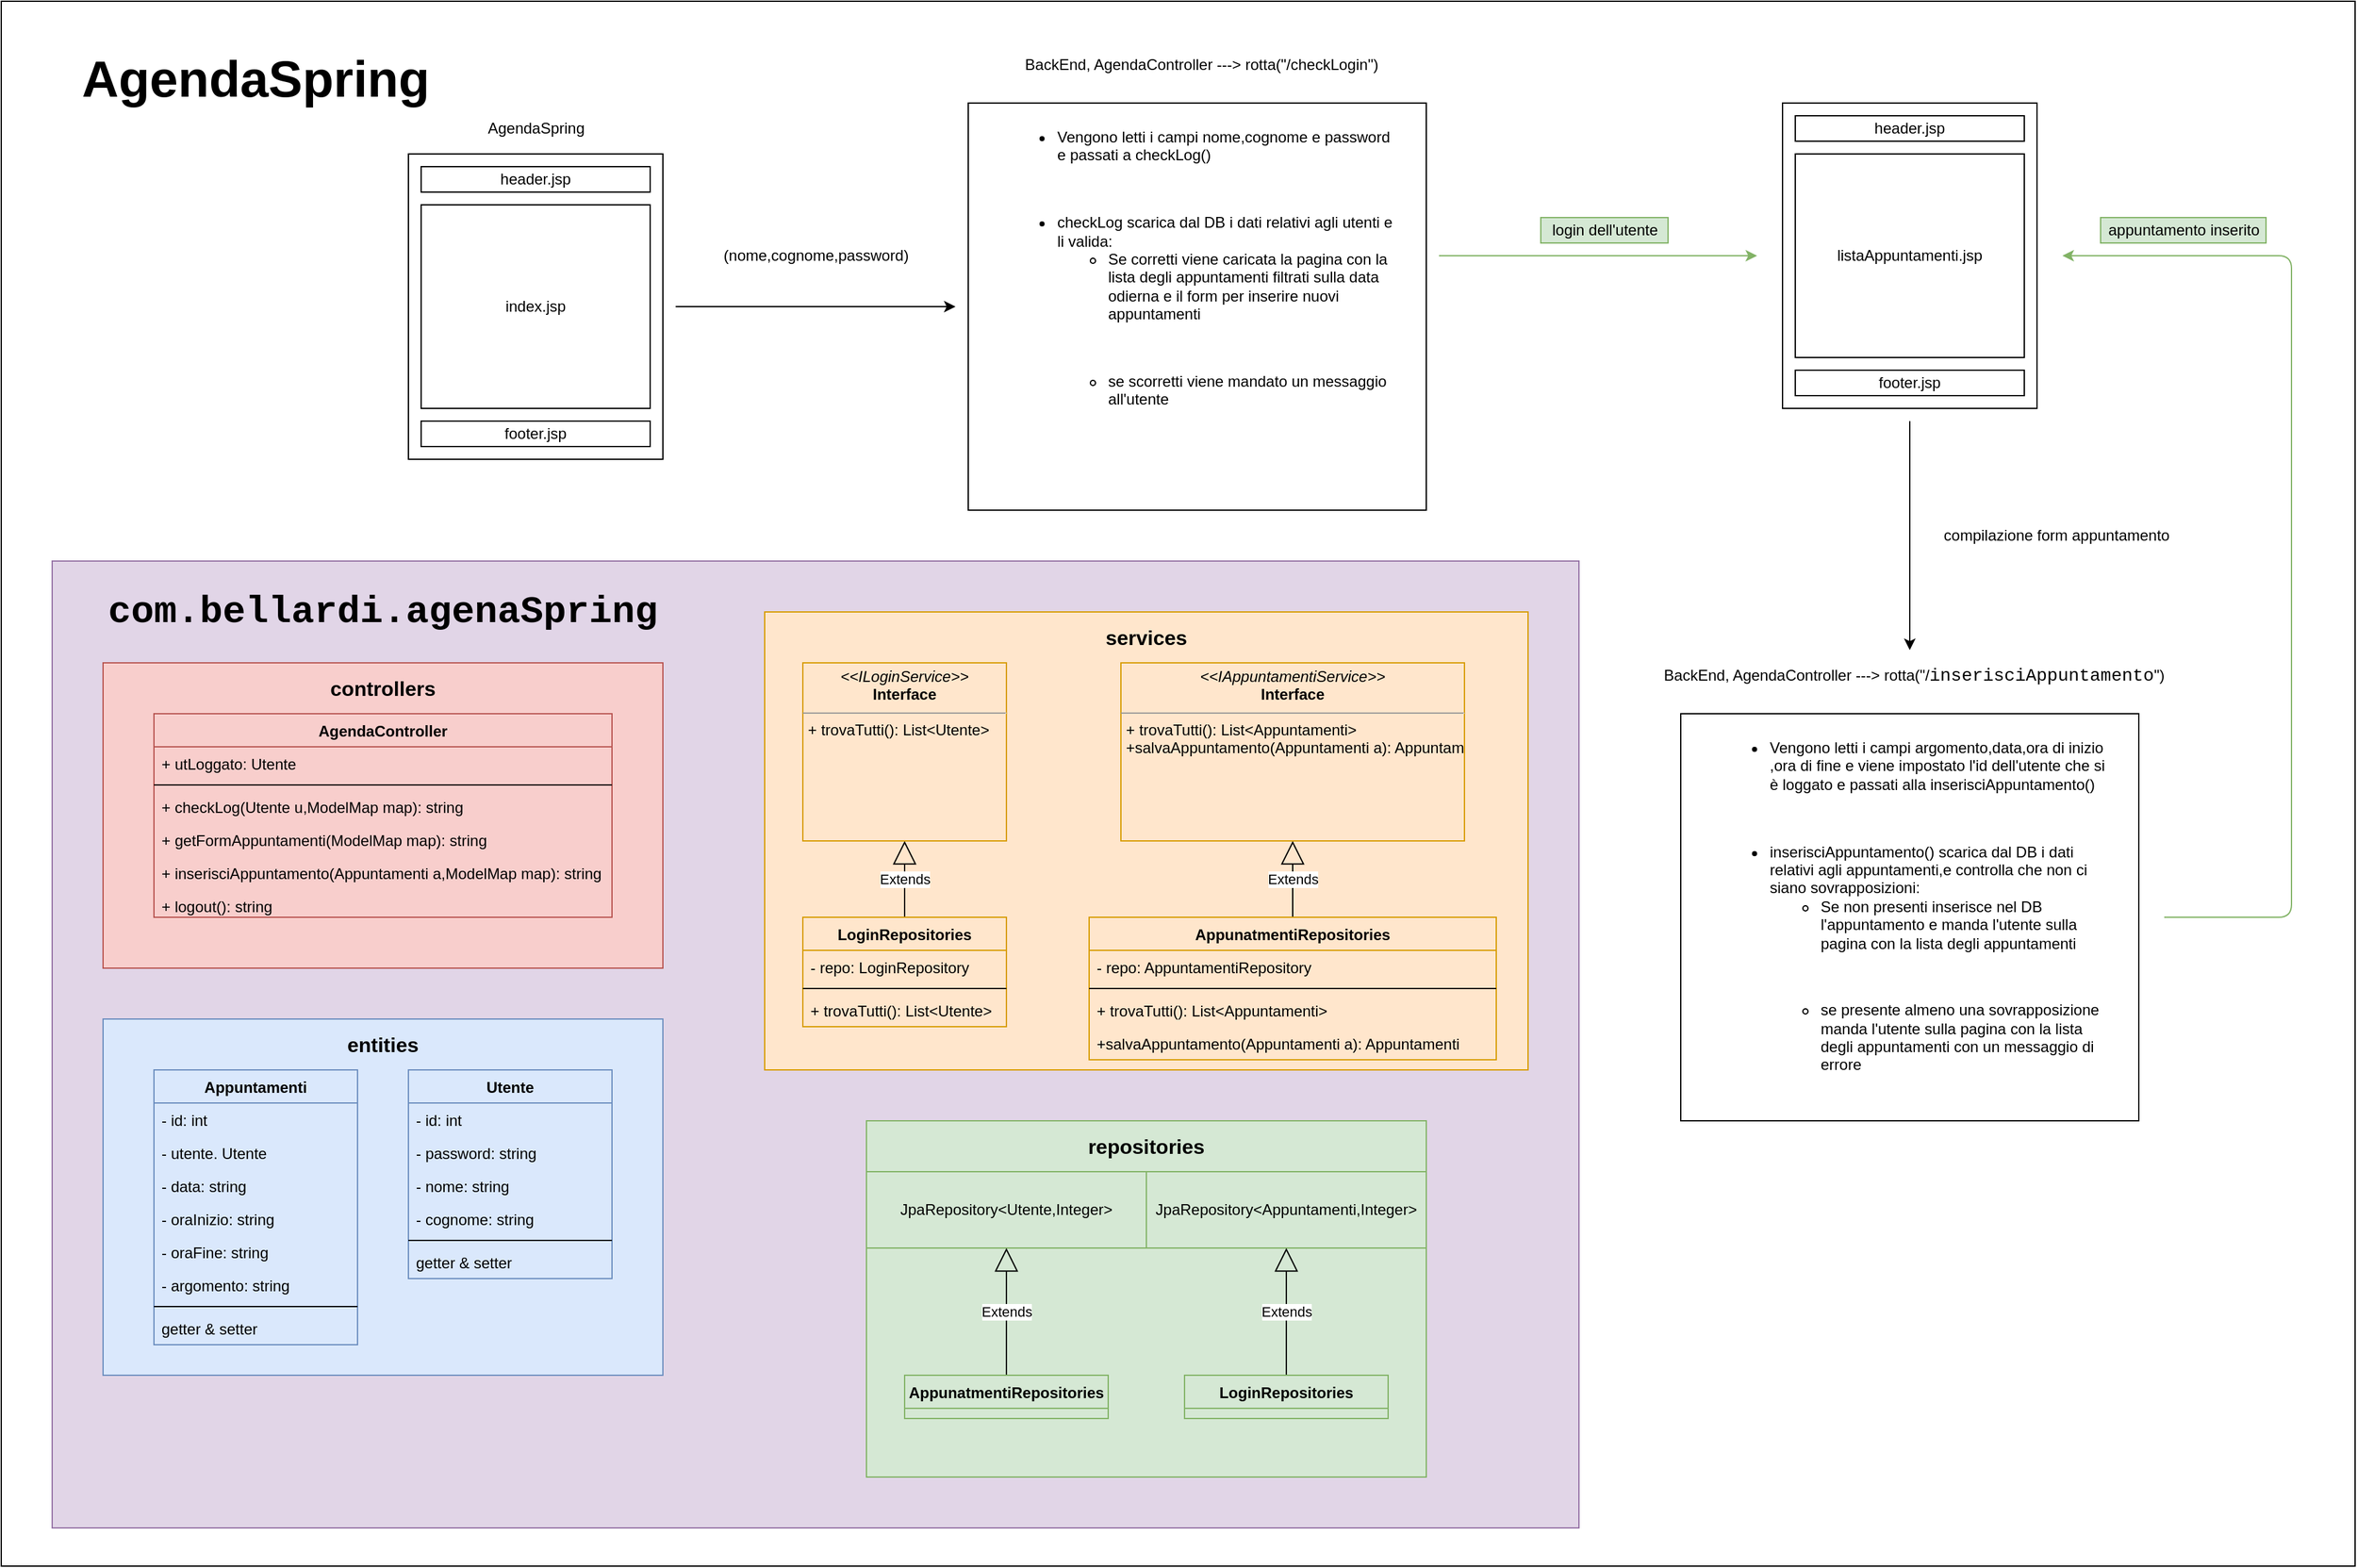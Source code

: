 <mxfile version="12.9.14" type="device"><diagram id="p0zUjy1ippMnOceLjhGQ" name="Page-1"><mxGraphModel dx="4382" dy="3074" grid="1" gridSize="10" guides="1" tooltips="1" connect="1" arrows="1" fold="1" page="1" pageScale="1" pageWidth="827" pageHeight="1169" math="0" shadow="0"><root><mxCell id="0"/><mxCell id="1" parent="0"/><mxCell id="yrVdDRFFB078WQzhiDQg-128" value="" style="rounded=0;whiteSpace=wrap;html=1;" vertex="1" parent="1"><mxGeometry x="-240" y="-80" width="1850" height="1230" as="geometry"/></mxCell><mxCell id="yrVdDRFFB078WQzhiDQg-126" value="" style="rounded=0;whiteSpace=wrap;html=1;fillColor=#e1d5e7;strokeColor=#9673a6;" vertex="1" parent="1"><mxGeometry x="-200" y="360" width="1200" height="760" as="geometry"/></mxCell><mxCell id="yrVdDRFFB078WQzhiDQg-97" value="" style="rounded=0;whiteSpace=wrap;html=1;fillColor=#ffe6cc;strokeColor=#d79b00;" vertex="1" parent="1"><mxGeometry x="360" y="400" width="600" height="360" as="geometry"/></mxCell><mxCell id="yrVdDRFFB078WQzhiDQg-84" value="" style="rounded=0;whiteSpace=wrap;html=1;fillColor=#dae8fc;strokeColor=#6c8ebf;" vertex="1" parent="1"><mxGeometry x="-160" y="720" width="440" height="240" as="geometry"/></mxCell><mxCell id="yrVdDRFFB078WQzhiDQg-83" value="" style="rounded=0;whiteSpace=wrap;html=1;fillColor=#f8cecc;strokeColor=#b85450;" vertex="1" parent="1"><mxGeometry x="-160" y="440" width="440" height="240" as="geometry"/></mxCell><mxCell id="yrVdDRFFB078WQzhiDQg-63" value="" style="rounded=0;whiteSpace=wrap;html=1;fillColor=#dae8fc;strokeColor=#6c8ebf;" vertex="1" parent="1"><mxGeometry x="-160" y="720" width="440" height="280" as="geometry"/></mxCell><mxCell id="yrVdDRFFB078WQzhiDQg-30" value="" style="rounded=0;whiteSpace=wrap;html=1;" vertex="1" parent="1"><mxGeometry x="1080" y="480" width="360" height="320" as="geometry"/></mxCell><mxCell id="yrVdDRFFB078WQzhiDQg-1" value="" style="rounded=0;whiteSpace=wrap;html=1;" vertex="1" parent="1"><mxGeometry x="80" y="40" width="200" height="240" as="geometry"/></mxCell><mxCell id="yrVdDRFFB078WQzhiDQg-2" value="header.jsp" style="rounded=0;whiteSpace=wrap;html=1;" vertex="1" parent="1"><mxGeometry x="90" y="50" width="180" height="20" as="geometry"/></mxCell><mxCell id="yrVdDRFFB078WQzhiDQg-3" value="footer.jsp" style="rounded=0;whiteSpace=wrap;html=1;" vertex="1" parent="1"><mxGeometry x="90" y="250" width="180" height="20" as="geometry"/></mxCell><mxCell id="yrVdDRFFB078WQzhiDQg-4" value="index.jsp" style="rounded=0;whiteSpace=wrap;html=1;" vertex="1" parent="1"><mxGeometry x="90" y="80" width="180" height="160" as="geometry"/></mxCell><mxCell id="yrVdDRFFB078WQzhiDQg-5" value="AgendaSpring" style="text;html=1;align=center;verticalAlign=middle;resizable=0;points=[];autosize=1;" vertex="1" parent="1"><mxGeometry x="135" y="10" width="90" height="20" as="geometry"/></mxCell><mxCell id="yrVdDRFFB078WQzhiDQg-7" value="login dell'utente" style="text;html=1;align=center;verticalAlign=middle;resizable=0;points=[];autosize=1;fillColor=#d5e8d4;strokeColor=#82b366;" vertex="1" parent="1"><mxGeometry x="970" y="90" width="100" height="20" as="geometry"/></mxCell><mxCell id="yrVdDRFFB078WQzhiDQg-8" value="" style="rounded=0;whiteSpace=wrap;html=1;" vertex="1" parent="1"><mxGeometry x="1160" width="200" height="240" as="geometry"/></mxCell><mxCell id="yrVdDRFFB078WQzhiDQg-9" value="header.jsp" style="rounded=0;whiteSpace=wrap;html=1;" vertex="1" parent="1"><mxGeometry x="1170" y="10" width="180" height="20" as="geometry"/></mxCell><mxCell id="yrVdDRFFB078WQzhiDQg-10" value="footer.jsp" style="rounded=0;whiteSpace=wrap;html=1;" vertex="1" parent="1"><mxGeometry x="1170" y="210" width="180" height="20" as="geometry"/></mxCell><mxCell id="yrVdDRFFB078WQzhiDQg-11" value="listaAppuntamenti.jsp" style="rounded=0;whiteSpace=wrap;html=1;" vertex="1" parent="1"><mxGeometry x="1170" y="40" width="180" height="160" as="geometry"/></mxCell><mxCell id="yrVdDRFFB078WQzhiDQg-13" value="(nome,cognome,password)" style="text;html=1;align=center;verticalAlign=middle;resizable=0;points=[];autosize=1;" vertex="1" parent="1"><mxGeometry x="320" y="110" width="160" height="20" as="geometry"/></mxCell><mxCell id="yrVdDRFFB078WQzhiDQg-14" value="" style="rounded=0;whiteSpace=wrap;html=1;" vertex="1" parent="1"><mxGeometry x="520" width="360" height="320" as="geometry"/></mxCell><mxCell id="yrVdDRFFB078WQzhiDQg-15" value="BackEnd, AgendaController ---&amp;gt; rotta(&quot;/checkLogin&quot;)" style="text;html=1;align=center;verticalAlign=middle;resizable=0;points=[];autosize=1;" vertex="1" parent="1"><mxGeometry x="557.5" y="-40" width="290" height="20" as="geometry"/></mxCell><mxCell id="yrVdDRFFB078WQzhiDQg-24" value="&lt;ul&gt;&lt;li&gt;Vengono letti i campi nome,cognome e password e passati a checkLog()&lt;/li&gt;&lt;/ul&gt;&lt;div&gt;&lt;br&gt;&lt;/div&gt;&lt;ul&gt;&lt;li&gt;checkLog scarica dal DB i dati relativi agli utenti e li valida:&lt;/li&gt;&lt;ul&gt;&lt;li&gt;Se corretti viene caricata la pagina con la lista degli appuntamenti filtrati sulla data odierna e il form per inserire nuovi appuntamenti&lt;/li&gt;&lt;/ul&gt;&lt;/ul&gt;&lt;div&gt;&lt;br&gt;&lt;/div&gt;&lt;ul&gt;&lt;ul&gt;&lt;li&gt;se scorretti viene mandato un messaggio all'utente&lt;/li&gt;&lt;/ul&gt;&lt;/ul&gt;&lt;div&gt;&lt;br&gt;&lt;/div&gt;" style="text;html=1;strokeColor=none;fillColor=none;spacing=5;spacingTop=-20;whiteSpace=wrap;overflow=hidden;rounded=0;" vertex="1" parent="1"><mxGeometry x="545" y="18" width="315" height="282" as="geometry"/></mxCell><mxCell id="yrVdDRFFB078WQzhiDQg-26" value="" style="endArrow=classic;html=1;" edge="1" parent="1"><mxGeometry width="50" height="50" relative="1" as="geometry"><mxPoint x="290" y="160" as="sourcePoint"/><mxPoint x="510" y="160" as="targetPoint"/></mxGeometry></mxCell><mxCell id="yrVdDRFFB078WQzhiDQg-27" value="" style="endArrow=classic;html=1;fillColor=#d5e8d4;strokeColor=#82b366;" edge="1" parent="1"><mxGeometry width="50" height="50" relative="1" as="geometry"><mxPoint x="890" y="120" as="sourcePoint"/><mxPoint x="1140" y="120" as="targetPoint"/></mxGeometry></mxCell><mxCell id="yrVdDRFFB078WQzhiDQg-28" value="BackEnd, AgendaController ---&amp;gt; rotta(&quot;/&lt;span style=&quot;font-family: &amp;#34;consolas&amp;#34; , &amp;#34;courier new&amp;#34; , monospace ; font-size: 14px&quot;&gt;inserisciAppuntamento&lt;/span&gt;&quot;)" style="text;html=1;align=center;verticalAlign=middle;resizable=0;points=[];autosize=1;" vertex="1" parent="1"><mxGeometry x="1067.5" y="440" width="390" height="20" as="geometry"/></mxCell><mxCell id="yrVdDRFFB078WQzhiDQg-29" value="&lt;ul&gt;&lt;li&gt;Vengono letti i campi argomento,data,ora di inizio ,ora di fine e viene impostato l'id dell'utente che si è loggato e passati alla inserisciAppuntamento()&lt;/li&gt;&lt;/ul&gt;&lt;div&gt;&lt;br&gt;&lt;/div&gt;&lt;ul&gt;&lt;li&gt;inserisciAppuntamento() scarica dal DB i dati relativi agli appuntamenti,e controlla che non ci siano sovrapposizioni:&lt;/li&gt;&lt;ul&gt;&lt;li&gt;Se non presenti inserisce nel DB l'appuntamento e manda l'utente sulla pagina con la lista degli appuntamenti&lt;/li&gt;&lt;/ul&gt;&lt;/ul&gt;&lt;div&gt;&lt;br&gt;&lt;/div&gt;&lt;ul&gt;&lt;ul&gt;&lt;li&gt;se presente almeno una sovrapposizione manda l'utente sulla pagina con la lista degli appuntamenti con un messaggio di errore&lt;/li&gt;&lt;/ul&gt;&lt;/ul&gt;&lt;div&gt;&lt;br&gt;&lt;/div&gt;" style="text;html=1;strokeColor=none;fillColor=none;spacing=5;spacingTop=-20;whiteSpace=wrap;overflow=hidden;rounded=0;" vertex="1" parent="1"><mxGeometry x="1105" y="498" width="315" height="282" as="geometry"/></mxCell><mxCell id="yrVdDRFFB078WQzhiDQg-31" value="" style="endArrow=classic;html=1;" edge="1" parent="1"><mxGeometry width="50" height="50" relative="1" as="geometry"><mxPoint x="1260" y="250" as="sourcePoint"/><mxPoint x="1260" y="430" as="targetPoint"/></mxGeometry></mxCell><mxCell id="yrVdDRFFB078WQzhiDQg-32" value="compilazione form appuntamento" style="text;html=1;align=center;verticalAlign=middle;resizable=0;points=[];autosize=1;" vertex="1" parent="1"><mxGeometry x="1280" y="330" width="190" height="20" as="geometry"/></mxCell><mxCell id="yrVdDRFFB078WQzhiDQg-33" value="" style="endArrow=classic;html=1;fillColor=#d5e8d4;strokeColor=#82b366;" edge="1" parent="1"><mxGeometry width="50" height="50" relative="1" as="geometry"><mxPoint x="1460" y="640" as="sourcePoint"/><mxPoint x="1380" y="120" as="targetPoint"/><Array as="points"><mxPoint x="1560" y="640"/><mxPoint x="1560" y="120"/></Array></mxGeometry></mxCell><mxCell id="yrVdDRFFB078WQzhiDQg-34" value="appuntamento inserito" style="text;html=1;align=center;verticalAlign=middle;resizable=0;points=[];autosize=1;fillColor=#d5e8d4;strokeColor=#82b366;" vertex="1" parent="1"><mxGeometry x="1410" y="90" width="130" height="20" as="geometry"/></mxCell><mxCell id="yrVdDRFFB078WQzhiDQg-64" value="&lt;b&gt;&lt;font style=&quot;font-size: 16px&quot;&gt;entities&lt;/font&gt;&lt;/b&gt;" style="text;html=1;strokeColor=none;fillColor=none;align=center;verticalAlign=middle;whiteSpace=wrap;rounded=0;" vertex="1" parent="1"><mxGeometry x="-160" y="730" width="440" height="20" as="geometry"/></mxCell><mxCell id="yrVdDRFFB078WQzhiDQg-81" value="" style="rounded=0;whiteSpace=wrap;html=1;fillColor=#d5e8d4;strokeColor=#82b366;" vertex="1" parent="1"><mxGeometry x="440" y="800" width="440" height="280" as="geometry"/></mxCell><mxCell id="yrVdDRFFB078WQzhiDQg-82" value="&lt;b&gt;&lt;font style=&quot;font-size: 16px&quot;&gt;repositories&lt;/font&gt;&lt;/b&gt;" style="text;html=1;strokeColor=none;fillColor=none;align=center;verticalAlign=middle;whiteSpace=wrap;rounded=0;" vertex="1" parent="1"><mxGeometry x="440" y="810" width="440" height="20" as="geometry"/></mxCell><mxCell id="yrVdDRFFB078WQzhiDQg-85" value="&lt;b&gt;&lt;font style=&quot;font-size: 16px&quot;&gt;controllers&lt;/font&gt;&lt;/b&gt;" style="text;html=1;strokeColor=none;fillColor=none;align=center;verticalAlign=middle;whiteSpace=wrap;rounded=0;" vertex="1" parent="1"><mxGeometry x="-160" y="450" width="440" height="20" as="geometry"/></mxCell><mxCell id="yrVdDRFFB078WQzhiDQg-86" value="JpaRepository&amp;lt;Appuntamenti,Integer&amp;gt;" style="rounded=0;whiteSpace=wrap;html=1;fillColor=#d5e8d4;strokeColor=#82b366;" vertex="1" parent="1"><mxGeometry x="660" y="840" width="220" height="60" as="geometry"/></mxCell><mxCell id="yrVdDRFFB078WQzhiDQg-87" value="JpaRepository&amp;lt;Utente,Integer&amp;gt;" style="rounded=0;whiteSpace=wrap;html=1;fillColor=#d5e8d4;strokeColor=#82b366;" vertex="1" parent="1"><mxGeometry x="440" y="840" width="220" height="60" as="geometry"/></mxCell><mxCell id="yrVdDRFFB078WQzhiDQg-88" value="Extends" style="endArrow=block;endSize=16;endFill=0;html=1;exitX=0.5;exitY=0;exitDx=0;exitDy=0;entryX=0.5;entryY=1;entryDx=0;entryDy=0;" edge="1" parent="1" source="yrVdDRFFB078WQzhiDQg-72" target="yrVdDRFFB078WQzhiDQg-87"><mxGeometry width="160" relative="1" as="geometry"><mxPoint x="580" y="890" as="sourcePoint"/><mxPoint x="740" y="890" as="targetPoint"/></mxGeometry></mxCell><mxCell id="yrVdDRFFB078WQzhiDQg-89" value="Extends" style="endArrow=block;endSize=16;endFill=0;html=1;exitX=0.5;exitY=0;exitDx=0;exitDy=0;entryX=0.5;entryY=1;entryDx=0;entryDy=0;" edge="1" parent="1" source="yrVdDRFFB078WQzhiDQg-65" target="yrVdDRFFB078WQzhiDQg-86"><mxGeometry width="160" relative="1" as="geometry"><mxPoint x="760" y="950" as="sourcePoint"/><mxPoint x="765.38" y="898.86" as="targetPoint"/></mxGeometry></mxCell><mxCell id="yrVdDRFFB078WQzhiDQg-91" value="Extends" style="endArrow=block;endSize=16;endFill=0;html=1;exitX=0.5;exitY=0;exitDx=0;exitDy=0;entryX=0.5;entryY=1;entryDx=0;entryDy=0;entryPerimeter=0;" edge="1" source="yrVdDRFFB078WQzhiDQg-117" target="yrVdDRFFB078WQzhiDQg-105" parent="1"><mxGeometry width="160" relative="1" as="geometry"><mxPoint x="470" y="680" as="sourcePoint"/><mxPoint x="470" y="500" as="targetPoint"/></mxGeometry></mxCell><mxCell id="yrVdDRFFB078WQzhiDQg-92" value="Extends" style="endArrow=block;endSize=16;endFill=0;html=1;" edge="1" source="yrVdDRFFB078WQzhiDQg-108" target="yrVdDRFFB078WQzhiDQg-106" parent="1"><mxGeometry width="160" relative="1" as="geometry"><mxPoint x="775" y="650" as="sourcePoint"/><mxPoint x="690" y="500" as="targetPoint"/></mxGeometry></mxCell><mxCell id="yrVdDRFFB078WQzhiDQg-95" value="&lt;b&gt;&lt;font style=&quot;font-size: 16px&quot;&gt;services&lt;/font&gt;&lt;/b&gt;" style="text;html=1;strokeColor=none;fillColor=none;align=center;verticalAlign=middle;whiteSpace=wrap;rounded=0;" vertex="1" parent="1"><mxGeometry x="360" y="410" width="600" height="20" as="geometry"/></mxCell><mxCell id="yrVdDRFFB078WQzhiDQg-105" value="&lt;p style=&quot;margin: 0px ; margin-top: 4px ; text-align: center&quot;&gt;&lt;i&gt;&amp;lt;&amp;lt;ILoginService&amp;gt;&amp;gt;&lt;/i&gt;&lt;br&gt;&lt;b&gt;Interface&lt;/b&gt;&lt;/p&gt;&lt;hr size=&quot;1&quot;&gt;&lt;p style=&quot;margin: 0px ; margin-left: 4px&quot;&gt;+ trovaTutti(): List&amp;lt;Utente&amp;gt;&lt;br&gt;&lt;/p&gt;" style="verticalAlign=top;align=left;overflow=fill;fontSize=12;fontFamily=Helvetica;html=1;fillColor=#ffe6cc;strokeColor=#d79b00;" vertex="1" parent="1"><mxGeometry x="390" y="440" width="160" height="140" as="geometry"/></mxCell><mxCell id="yrVdDRFFB078WQzhiDQg-106" value="&lt;p style=&quot;margin: 0px ; margin-top: 4px ; text-align: center&quot;&gt;&lt;i&gt;&amp;lt;&amp;lt;IAppuntamentiService&amp;gt;&amp;gt;&lt;/i&gt;&lt;br&gt;&lt;b&gt;Interface&lt;/b&gt;&lt;/p&gt;&lt;hr size=&quot;1&quot;&gt;&lt;p style=&quot;margin: 0px ; margin-left: 4px&quot;&gt;+ trovaTutti(): List&amp;lt;Appuntamenti&amp;gt;&lt;br&gt;&lt;/p&gt;&lt;p style=&quot;margin: 0px ; margin-left: 4px&quot;&gt;+salvaAppuntamento(Appuntamenti a): Appuntamenti&lt;/p&gt;" style="verticalAlign=top;align=left;overflow=fill;fontSize=12;fontFamily=Helvetica;html=1;fillColor=#ffe6cc;strokeColor=#d79b00;" vertex="1" parent="1"><mxGeometry x="640" y="440" width="270" height="140" as="geometry"/></mxCell><mxCell id="yrVdDRFFB078WQzhiDQg-17" value="AgendaController" style="swimlane;fontStyle=1;align=center;verticalAlign=top;childLayout=stackLayout;horizontal=1;startSize=26;horizontalStack=0;resizeParent=1;resizeParentMax=0;resizeLast=0;collapsible=1;marginBottom=0;fillColor=#f8cecc;strokeColor=#b85450;" vertex="1" parent="1"><mxGeometry x="-120" y="480" width="360" height="160" as="geometry"/></mxCell><mxCell id="yrVdDRFFB078WQzhiDQg-18" value="+ utLoggato: Utente" style="text;strokeColor=none;fillColor=none;align=left;verticalAlign=top;spacingLeft=4;spacingRight=4;overflow=hidden;rotatable=0;points=[[0,0.5],[1,0.5]];portConstraint=eastwest;" vertex="1" parent="yrVdDRFFB078WQzhiDQg-17"><mxGeometry y="26" width="360" height="26" as="geometry"/></mxCell><mxCell id="yrVdDRFFB078WQzhiDQg-19" value="" style="line;strokeWidth=1;fillColor=none;align=left;verticalAlign=middle;spacingTop=-1;spacingLeft=3;spacingRight=3;rotatable=0;labelPosition=right;points=[];portConstraint=eastwest;" vertex="1" parent="yrVdDRFFB078WQzhiDQg-17"><mxGeometry y="52" width="360" height="8" as="geometry"/></mxCell><mxCell id="yrVdDRFFB078WQzhiDQg-20" value="+ checkLog(Utente u,ModelMap map): string" style="text;strokeColor=none;fillColor=none;align=left;verticalAlign=top;spacingLeft=4;spacingRight=4;overflow=hidden;rotatable=0;points=[[0,0.5],[1,0.5]];portConstraint=eastwest;" vertex="1" parent="yrVdDRFFB078WQzhiDQg-17"><mxGeometry y="60" width="360" height="26" as="geometry"/></mxCell><mxCell id="yrVdDRFFB078WQzhiDQg-21" value="+ getFormAppuntamenti(ModelMap map): string" style="text;strokeColor=none;fillColor=none;align=left;verticalAlign=top;spacingLeft=4;spacingRight=4;overflow=hidden;rotatable=0;points=[[0,0.5],[1,0.5]];portConstraint=eastwest;" vertex="1" parent="yrVdDRFFB078WQzhiDQg-17"><mxGeometry y="86" width="360" height="26" as="geometry"/></mxCell><mxCell id="yrVdDRFFB078WQzhiDQg-22" value="+ inserisciAppuntamento(Appuntamenti a,ModelMap map): string" style="text;strokeColor=none;fillColor=none;align=left;verticalAlign=top;spacingLeft=4;spacingRight=4;overflow=hidden;rotatable=0;points=[[0,0.5],[1,0.5]];portConstraint=eastwest;" vertex="1" parent="yrVdDRFFB078WQzhiDQg-17"><mxGeometry y="112" width="360" height="26" as="geometry"/></mxCell><mxCell id="yrVdDRFFB078WQzhiDQg-23" value="+ logout(): string" style="text;strokeColor=none;fillColor=none;align=left;verticalAlign=top;spacingLeft=4;spacingRight=4;overflow=hidden;rotatable=0;points=[[0,0.5],[1,0.5]];portConstraint=eastwest;" vertex="1" parent="yrVdDRFFB078WQzhiDQg-17"><mxGeometry y="138" width="360" height="22" as="geometry"/></mxCell><mxCell id="yrVdDRFFB078WQzhiDQg-54" value="Appuntamenti" style="swimlane;fontStyle=1;align=center;verticalAlign=top;childLayout=stackLayout;horizontal=1;startSize=26;horizontalStack=0;resizeParent=1;resizeParentMax=0;resizeLast=0;collapsible=1;marginBottom=0;fillColor=#dae8fc;strokeColor=#6c8ebf;" vertex="1" parent="1"><mxGeometry x="-120" y="760" width="160" height="216" as="geometry"/></mxCell><mxCell id="yrVdDRFFB078WQzhiDQg-55" value="- id: int" style="text;strokeColor=none;fillColor=none;align=left;verticalAlign=top;spacingLeft=4;spacingRight=4;overflow=hidden;rotatable=0;points=[[0,0.5],[1,0.5]];portConstraint=eastwest;" vertex="1" parent="yrVdDRFFB078WQzhiDQg-54"><mxGeometry y="26" width="160" height="26" as="geometry"/></mxCell><mxCell id="yrVdDRFFB078WQzhiDQg-61" value="- utente. Utente" style="text;strokeColor=none;fillColor=none;align=left;verticalAlign=top;spacingLeft=4;spacingRight=4;overflow=hidden;rotatable=0;points=[[0,0.5],[1,0.5]];portConstraint=eastwest;" vertex="1" parent="yrVdDRFFB078WQzhiDQg-54"><mxGeometry y="52" width="160" height="26" as="geometry"/></mxCell><mxCell id="yrVdDRFFB078WQzhiDQg-56" value="- data: string" style="text;strokeColor=none;fillColor=none;align=left;verticalAlign=top;spacingLeft=4;spacingRight=4;overflow=hidden;rotatable=0;points=[[0,0.5],[1,0.5]];portConstraint=eastwest;" vertex="1" parent="yrVdDRFFB078WQzhiDQg-54"><mxGeometry y="78" width="160" height="26" as="geometry"/></mxCell><mxCell id="yrVdDRFFB078WQzhiDQg-57" value="- oraInizio: string" style="text;strokeColor=none;fillColor=none;align=left;verticalAlign=top;spacingLeft=4;spacingRight=4;overflow=hidden;rotatable=0;points=[[0,0.5],[1,0.5]];portConstraint=eastwest;" vertex="1" parent="yrVdDRFFB078WQzhiDQg-54"><mxGeometry y="104" width="160" height="26" as="geometry"/></mxCell><mxCell id="yrVdDRFFB078WQzhiDQg-58" value="- oraFine: string" style="text;strokeColor=none;fillColor=none;align=left;verticalAlign=top;spacingLeft=4;spacingRight=4;overflow=hidden;rotatable=0;points=[[0,0.5],[1,0.5]];portConstraint=eastwest;" vertex="1" parent="yrVdDRFFB078WQzhiDQg-54"><mxGeometry y="130" width="160" height="26" as="geometry"/></mxCell><mxCell id="yrVdDRFFB078WQzhiDQg-62" value="- argomento: string" style="text;strokeColor=none;fillColor=none;align=left;verticalAlign=top;spacingLeft=4;spacingRight=4;overflow=hidden;rotatable=0;points=[[0,0.5],[1,0.5]];portConstraint=eastwest;" vertex="1" parent="yrVdDRFFB078WQzhiDQg-54"><mxGeometry y="156" width="160" height="26" as="geometry"/></mxCell><mxCell id="yrVdDRFFB078WQzhiDQg-59" value="" style="line;strokeWidth=1;fillColor=none;align=left;verticalAlign=middle;spacingTop=-1;spacingLeft=3;spacingRight=3;rotatable=0;labelPosition=right;points=[];portConstraint=eastwest;" vertex="1" parent="yrVdDRFFB078WQzhiDQg-54"><mxGeometry y="182" width="160" height="8" as="geometry"/></mxCell><mxCell id="yrVdDRFFB078WQzhiDQg-60" value="getter &amp; setter" style="text;strokeColor=none;fillColor=none;align=left;verticalAlign=top;spacingLeft=4;spacingRight=4;overflow=hidden;rotatable=0;points=[[0,0.5],[1,0.5]];portConstraint=eastwest;" vertex="1" parent="yrVdDRFFB078WQzhiDQg-54"><mxGeometry y="190" width="160" height="26" as="geometry"/></mxCell><mxCell id="yrVdDRFFB078WQzhiDQg-35" value="Utente" style="swimlane;fontStyle=1;align=center;verticalAlign=top;childLayout=stackLayout;horizontal=1;startSize=26;horizontalStack=0;resizeParent=1;resizeParentMax=0;resizeLast=0;collapsible=1;marginBottom=0;fillColor=#dae8fc;strokeColor=#6c8ebf;" vertex="1" parent="1"><mxGeometry x="80" y="760" width="160" height="164" as="geometry"/></mxCell><mxCell id="yrVdDRFFB078WQzhiDQg-36" value="- id: int" style="text;strokeColor=none;fillColor=none;align=left;verticalAlign=top;spacingLeft=4;spacingRight=4;overflow=hidden;rotatable=0;points=[[0,0.5],[1,0.5]];portConstraint=eastwest;" vertex="1" parent="yrVdDRFFB078WQzhiDQg-35"><mxGeometry y="26" width="160" height="26" as="geometry"/></mxCell><mxCell id="yrVdDRFFB078WQzhiDQg-49" value="- password: string" style="text;strokeColor=none;fillColor=none;align=left;verticalAlign=top;spacingLeft=4;spacingRight=4;overflow=hidden;rotatable=0;points=[[0,0.5],[1,0.5]];portConstraint=eastwest;" vertex="1" parent="yrVdDRFFB078WQzhiDQg-35"><mxGeometry y="52" width="160" height="26" as="geometry"/></mxCell><mxCell id="yrVdDRFFB078WQzhiDQg-52" value="- nome: string" style="text;strokeColor=none;fillColor=none;align=left;verticalAlign=top;spacingLeft=4;spacingRight=4;overflow=hidden;rotatable=0;points=[[0,0.5],[1,0.5]];portConstraint=eastwest;" vertex="1" parent="yrVdDRFFB078WQzhiDQg-35"><mxGeometry y="78" width="160" height="26" as="geometry"/></mxCell><mxCell id="yrVdDRFFB078WQzhiDQg-53" value="- cognome: string" style="text;strokeColor=none;fillColor=none;align=left;verticalAlign=top;spacingLeft=4;spacingRight=4;overflow=hidden;rotatable=0;points=[[0,0.5],[1,0.5]];portConstraint=eastwest;" vertex="1" parent="yrVdDRFFB078WQzhiDQg-35"><mxGeometry y="104" width="160" height="26" as="geometry"/></mxCell><mxCell id="yrVdDRFFB078WQzhiDQg-37" value="" style="line;strokeWidth=1;fillColor=none;align=left;verticalAlign=middle;spacingTop=-1;spacingLeft=3;spacingRight=3;rotatable=0;labelPosition=right;points=[];portConstraint=eastwest;" vertex="1" parent="yrVdDRFFB078WQzhiDQg-35"><mxGeometry y="130" width="160" height="8" as="geometry"/></mxCell><mxCell id="yrVdDRFFB078WQzhiDQg-38" value="getter &amp; setter" style="text;strokeColor=none;fillColor=none;align=left;verticalAlign=top;spacingLeft=4;spacingRight=4;overflow=hidden;rotatable=0;points=[[0,0.5],[1,0.5]];portConstraint=eastwest;" vertex="1" parent="yrVdDRFFB078WQzhiDQg-35"><mxGeometry y="138" width="160" height="26" as="geometry"/></mxCell><mxCell id="yrVdDRFFB078WQzhiDQg-72" value="AppunatmentiRepositories" style="swimlane;fontStyle=1;align=center;verticalAlign=top;childLayout=stackLayout;horizontal=1;startSize=26;horizontalStack=0;resizeParent=1;resizeParentMax=0;resizeLast=0;collapsible=1;marginBottom=0;fillColor=#d5e8d4;strokeColor=#82b366;" vertex="1" parent="1"><mxGeometry x="470" y="1000" width="160" height="34" as="geometry"/></mxCell><mxCell id="yrVdDRFFB078WQzhiDQg-65" value="LoginRepositories" style="swimlane;fontStyle=1;align=center;verticalAlign=top;childLayout=stackLayout;horizontal=1;startSize=26;horizontalStack=0;resizeParent=1;resizeParentMax=0;resizeLast=0;collapsible=1;marginBottom=0;fillColor=#d5e8d4;strokeColor=#82b366;" vertex="1" parent="1"><mxGeometry x="690" y="1000" width="160" height="34" as="geometry"/></mxCell><mxCell id="yrVdDRFFB078WQzhiDQg-117" value="LoginRepositories" style="swimlane;fontStyle=1;align=center;verticalAlign=top;childLayout=stackLayout;horizontal=1;startSize=26;horizontalStack=0;resizeParent=1;resizeParentMax=0;resizeLast=0;collapsible=1;marginBottom=0;fillColor=#ffe6cc;strokeColor=#d79b00;" vertex="1" parent="1"><mxGeometry x="390" y="640" width="160" height="86" as="geometry"/></mxCell><mxCell id="yrVdDRFFB078WQzhiDQg-121" value="- repo: LoginRepository" style="text;strokeColor=none;fillColor=none;align=left;verticalAlign=top;spacingLeft=4;spacingRight=4;overflow=hidden;rotatable=0;points=[[0,0.5],[1,0.5]];portConstraint=eastwest;" vertex="1" parent="yrVdDRFFB078WQzhiDQg-117"><mxGeometry y="26" width="160" height="26" as="geometry"/></mxCell><mxCell id="yrVdDRFFB078WQzhiDQg-122" value="" style="line;strokeWidth=1;fillColor=none;align=left;verticalAlign=middle;spacingTop=-1;spacingLeft=3;spacingRight=3;rotatable=0;labelPosition=right;points=[];portConstraint=eastwest;" vertex="1" parent="yrVdDRFFB078WQzhiDQg-117"><mxGeometry y="52" width="160" height="8" as="geometry"/></mxCell><mxCell id="yrVdDRFFB078WQzhiDQg-123" value="+ trovaTutti(): List&lt;Utente&gt;" style="text;strokeColor=none;fillColor=none;align=left;verticalAlign=top;spacingLeft=4;spacingRight=4;overflow=hidden;rotatable=0;points=[[0,0.5],[1,0.5]];portConstraint=eastwest;" vertex="1" parent="yrVdDRFFB078WQzhiDQg-117"><mxGeometry y="60" width="160" height="26" as="geometry"/></mxCell><mxCell id="yrVdDRFFB078WQzhiDQg-108" value="AppunatmentiRepositories" style="swimlane;fontStyle=1;align=center;verticalAlign=top;childLayout=stackLayout;horizontal=1;startSize=26;horizontalStack=0;resizeParent=1;resizeParentMax=0;resizeLast=0;collapsible=1;marginBottom=0;fillColor=#ffe6cc;strokeColor=#d79b00;" vertex="1" parent="1"><mxGeometry x="615" y="640" width="320" height="112" as="geometry"/></mxCell><mxCell id="yrVdDRFFB078WQzhiDQg-109" value="- repo: AppuntamentiRepository" style="text;strokeColor=none;fillColor=none;align=left;verticalAlign=top;spacingLeft=4;spacingRight=4;overflow=hidden;rotatable=0;points=[[0,0.5],[1,0.5]];portConstraint=eastwest;" vertex="1" parent="yrVdDRFFB078WQzhiDQg-108"><mxGeometry y="26" width="320" height="26" as="geometry"/></mxCell><mxCell id="yrVdDRFFB078WQzhiDQg-113" value="" style="line;strokeWidth=1;fillColor=none;align=left;verticalAlign=middle;spacingTop=-1;spacingLeft=3;spacingRight=3;rotatable=0;labelPosition=right;points=[];portConstraint=eastwest;" vertex="1" parent="yrVdDRFFB078WQzhiDQg-108"><mxGeometry y="52" width="320" height="8" as="geometry"/></mxCell><mxCell id="yrVdDRFFB078WQzhiDQg-114" value="+ trovaTutti(): List&lt;Appuntamenti&gt;&#10;&#10;" style="text;strokeColor=none;fillColor=none;align=left;verticalAlign=top;spacingLeft=4;spacingRight=4;overflow=hidden;rotatable=0;points=[[0,0.5],[1,0.5]];portConstraint=eastwest;" vertex="1" parent="yrVdDRFFB078WQzhiDQg-108"><mxGeometry y="60" width="320" height="26" as="geometry"/></mxCell><mxCell id="yrVdDRFFB078WQzhiDQg-115" value="+salvaAppuntamento(Appuntamenti a): Appuntamenti" style="text;strokeColor=none;fillColor=none;align=left;verticalAlign=top;spacingLeft=4;spacingRight=4;overflow=hidden;rotatable=0;points=[[0,0.5],[1,0.5]];portConstraint=eastwest;" vertex="1" parent="yrVdDRFFB078WQzhiDQg-108"><mxGeometry y="86" width="320" height="26" as="geometry"/></mxCell><mxCell id="yrVdDRFFB078WQzhiDQg-127" value="&lt;div style=&quot;font-family: &amp;#34;consolas&amp;#34; , &amp;#34;courier new&amp;#34; , monospace ; font-size: 30px ; line-height: 19px&quot;&gt;&lt;b&gt;&lt;span&gt;com.bellardi.agena&lt;/span&gt;&lt;span&gt;S&lt;/span&gt;&lt;span&gt;pring&lt;/span&gt;&lt;/b&gt;&lt;/div&gt;" style="text;html=1;strokeColor=none;fillColor=none;align=center;verticalAlign=middle;whiteSpace=wrap;rounded=0;" vertex="1" parent="1"><mxGeometry x="-160" y="360" width="440" height="80" as="geometry"/></mxCell><mxCell id="yrVdDRFFB078WQzhiDQg-129" value="&lt;b&gt;&lt;font style=&quot;font-size: 40px&quot;&gt;AgendaSpring&lt;/font&gt;&lt;/b&gt;" style="text;html=1;strokeColor=none;fillColor=none;align=center;verticalAlign=middle;whiteSpace=wrap;rounded=0;" vertex="1" parent="1"><mxGeometry x="-200" y="-40" width="320" height="40" as="geometry"/></mxCell></root></mxGraphModel></diagram></mxfile>